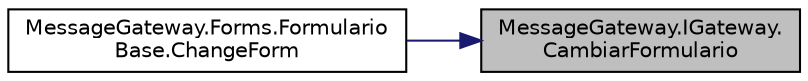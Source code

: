 digraph "MessageGateway.IGateway.CambiarFormulario"
{
 // INTERACTIVE_SVG=YES
 // LATEX_PDF_SIZE
  edge [fontname="Helvetica",fontsize="10",labelfontname="Helvetica",labelfontsize="10"];
  node [fontname="Helvetica",fontsize="10",shape=record];
  rankdir="RL";
  Node1 [label="MessageGateway.IGateway.\lCambiarFormulario",height=0.2,width=0.4,color="black", fillcolor="grey75", style="filled", fontcolor="black",tooltip="Cambia el formulario que procesa los mensajes de un usuario."];
  Node1 -> Node2 [dir="back",color="midnightblue",fontsize="10",style="solid",fontname="Helvetica"];
  Node2 [label="MessageGateway.Forms.Formulario\lBase.ChangeForm",height=0.2,width=0.4,color="black", fillcolor="white", style="filled",URL="$classMessageGateway_1_1Forms_1_1FormularioBase.html#ab3c548ba9811dc9b4e1f83dec581b609",tooltip="Metodo que finaliza un formulario y abre uno nuevo."];
}
